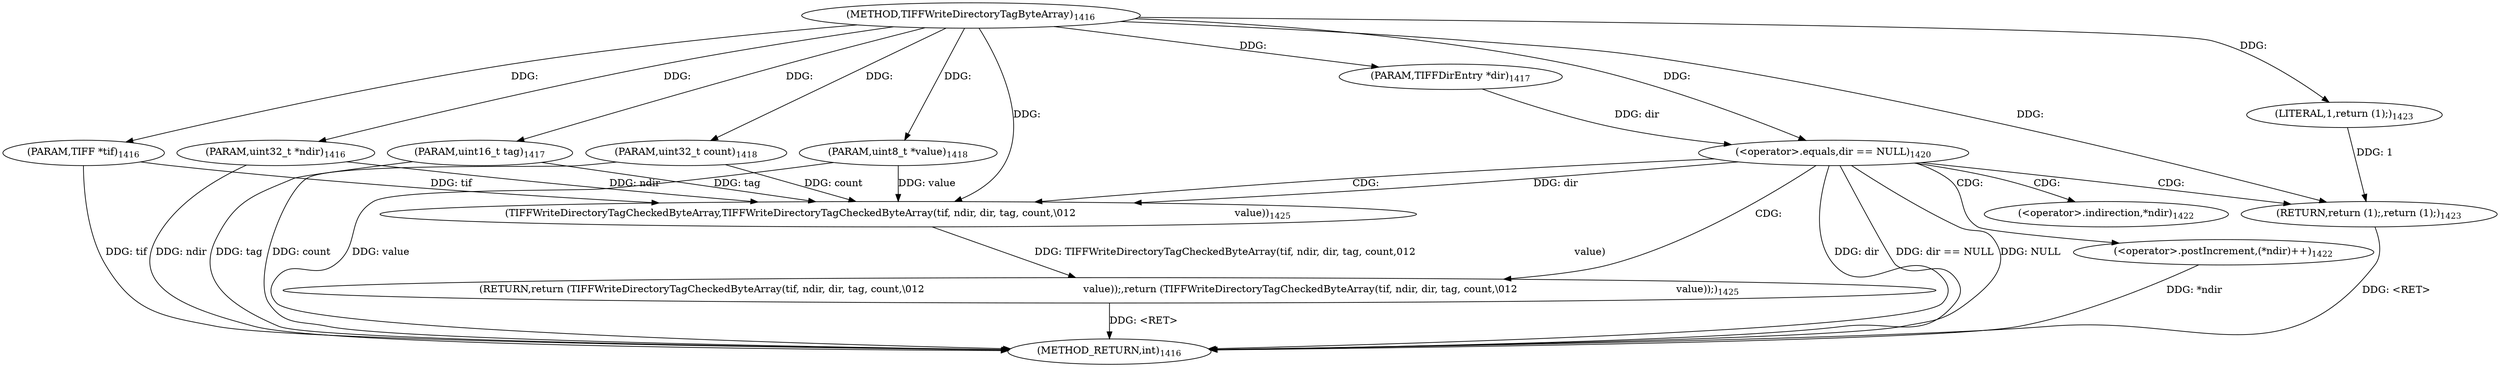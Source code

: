 digraph "TIFFWriteDirectoryTagByteArray" {  
"67944" [label = <(METHOD,TIFFWriteDirectoryTagByteArray)<SUB>1416</SUB>> ]
"67970" [label = <(METHOD_RETURN,int)<SUB>1416</SUB>> ]
"67945" [label = <(PARAM,TIFF *tif)<SUB>1416</SUB>> ]
"67946" [label = <(PARAM,uint32_t *ndir)<SUB>1416</SUB>> ]
"67947" [label = <(PARAM,TIFFDirEntry *dir)<SUB>1417</SUB>> ]
"67948" [label = <(PARAM,uint16_t tag)<SUB>1417</SUB>> ]
"67949" [label = <(PARAM,uint32_t count)<SUB>1418</SUB>> ]
"67950" [label = <(PARAM,uint8_t *value)<SUB>1418</SUB>> ]
"67962" [label = <(RETURN,return (TIFFWriteDirectoryTagCheckedByteArray(tif, ndir, dir, tag, count,\012                                                  value));,return (TIFFWriteDirectoryTagCheckedByteArray(tif, ndir, dir, tag, count,\012                                                  value));)<SUB>1425</SUB>> ]
"67953" [label = <(&lt;operator&gt;.equals,dir == NULL)<SUB>1420</SUB>> ]
"67963" [label = <(TIFFWriteDirectoryTagCheckedByteArray,TIFFWriteDirectoryTagCheckedByteArray(tif, ndir, dir, tag, count,\012                                                  value))<SUB>1425</SUB>> ]
"67957" [label = <(&lt;operator&gt;.postIncrement,(*ndir)++)<SUB>1422</SUB>> ]
"67960" [label = <(RETURN,return (1);,return (1);)<SUB>1423</SUB>> ]
"67961" [label = <(LITERAL,1,return (1);)<SUB>1423</SUB>> ]
"67958" [label = <(&lt;operator&gt;.indirection,*ndir)<SUB>1422</SUB>> ]
  "67960" -> "67970"  [ label = "DDG: &lt;RET&gt;"] 
  "67962" -> "67970"  [ label = "DDG: &lt;RET&gt;"] 
  "67945" -> "67970"  [ label = "DDG: tif"] 
  "67946" -> "67970"  [ label = "DDG: ndir"] 
  "67948" -> "67970"  [ label = "DDG: tag"] 
  "67949" -> "67970"  [ label = "DDG: count"] 
  "67950" -> "67970"  [ label = "DDG: value"] 
  "67953" -> "67970"  [ label = "DDG: dir"] 
  "67953" -> "67970"  [ label = "DDG: dir == NULL"] 
  "67957" -> "67970"  [ label = "DDG: *ndir"] 
  "67953" -> "67970"  [ label = "DDG: NULL"] 
  "67944" -> "67945"  [ label = "DDG: "] 
  "67944" -> "67946"  [ label = "DDG: "] 
  "67944" -> "67947"  [ label = "DDG: "] 
  "67944" -> "67948"  [ label = "DDG: "] 
  "67944" -> "67949"  [ label = "DDG: "] 
  "67944" -> "67950"  [ label = "DDG: "] 
  "67963" -> "67962"  [ label = "DDG: TIFFWriteDirectoryTagCheckedByteArray(tif, ndir, dir, tag, count,\012                                                  value)"] 
  "67947" -> "67953"  [ label = "DDG: dir"] 
  "67944" -> "67953"  [ label = "DDG: "] 
  "67961" -> "67960"  [ label = "DDG: 1"] 
  "67944" -> "67960"  [ label = "DDG: "] 
  "67945" -> "67963"  [ label = "DDG: tif"] 
  "67944" -> "67963"  [ label = "DDG: "] 
  "67946" -> "67963"  [ label = "DDG: ndir"] 
  "67953" -> "67963"  [ label = "DDG: dir"] 
  "67948" -> "67963"  [ label = "DDG: tag"] 
  "67949" -> "67963"  [ label = "DDG: count"] 
  "67950" -> "67963"  [ label = "DDG: value"] 
  "67944" -> "67961"  [ label = "DDG: "] 
  "67953" -> "67957"  [ label = "CDG: "] 
  "67953" -> "67958"  [ label = "CDG: "] 
  "67953" -> "67963"  [ label = "CDG: "] 
  "67953" -> "67962"  [ label = "CDG: "] 
  "67953" -> "67960"  [ label = "CDG: "] 
}
